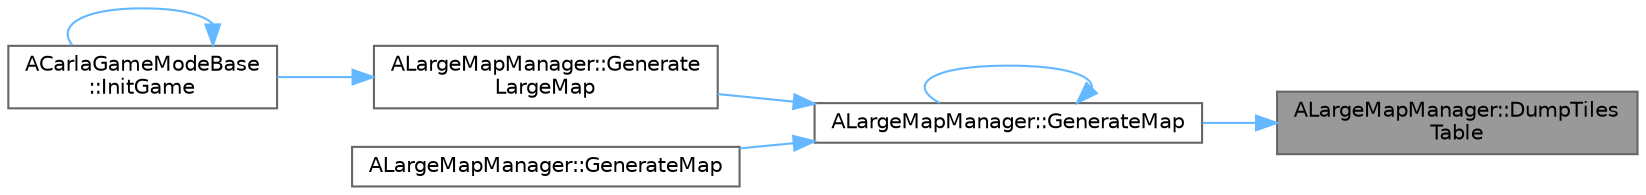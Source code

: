 digraph "ALargeMapManager::DumpTilesTable"
{
 // INTERACTIVE_SVG=YES
 // LATEX_PDF_SIZE
  bgcolor="transparent";
  edge [fontname=Helvetica,fontsize=10,labelfontname=Helvetica,labelfontsize=10];
  node [fontname=Helvetica,fontsize=10,shape=box,height=0.2,width=0.4];
  rankdir="RL";
  Node1 [id="Node000001",label="ALargeMapManager::DumpTiles\lTable",height=0.2,width=0.4,color="gray40", fillcolor="grey60", style="filled", fontcolor="black",tooltip=" "];
  Node1 -> Node2 [id="edge1_Node000001_Node000002",dir="back",color="steelblue1",style="solid",tooltip=" "];
  Node2 [id="Node000002",label="ALargeMapManager::GenerateMap",height=0.2,width=0.4,color="grey40", fillcolor="white", style="filled",URL="$d9/d4b/classALargeMapManager.html#ad64af224a44bf7a476284eee4cb93725",tooltip=" "];
  Node2 -> Node3 [id="edge2_Node000002_Node000003",dir="back",color="steelblue1",style="solid",tooltip=" "];
  Node3 [id="Node000003",label="ALargeMapManager::Generate\lLargeMap",height=0.2,width=0.4,color="grey40", fillcolor="white", style="filled",URL="$d9/d4b/classALargeMapManager.html#ab60cade8bdb4fc712affb89522b244e3",tooltip=" "];
  Node3 -> Node4 [id="edge3_Node000003_Node000004",dir="back",color="steelblue1",style="solid",tooltip=" "];
  Node4 [id="Node000004",label="ACarlaGameModeBase\l::InitGame",height=0.2,width=0.4,color="grey40", fillcolor="white", style="filled",URL="$db/de5/classACarlaGameModeBase.html#a5caddc59713354578997de90542ddd93",tooltip=" "];
  Node4 -> Node4 [id="edge4_Node000004_Node000004",dir="back",color="steelblue1",style="solid",tooltip=" "];
  Node2 -> Node2 [id="edge5_Node000002_Node000002",dir="back",color="steelblue1",style="solid",tooltip=" "];
  Node2 -> Node5 [id="edge6_Node000002_Node000005",dir="back",color="steelblue1",style="solid",tooltip=" "];
  Node5 [id="Node000005",label="ALargeMapManager::GenerateMap",height=0.2,width=0.4,color="grey40", fillcolor="white", style="filled",URL="$d9/d4b/classALargeMapManager.html#a025d29241aac714c59d24ea3597f6e3b",tooltip=" "];
}
